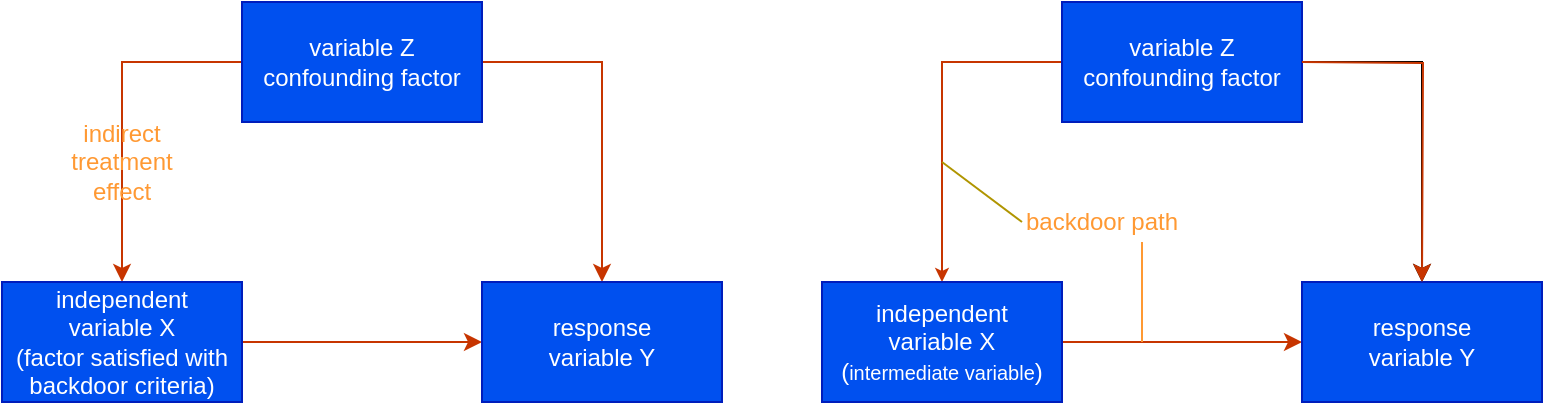 <mxfile>
    <diagram id="V1-1BHJdJVZW4U97r5Oe" name="Page-1">
        <mxGraphModel dx="352" dy="298" grid="1" gridSize="10" guides="1" tooltips="1" connect="1" arrows="1" fold="1" page="1" pageScale="1" pageWidth="850" pageHeight="1100" math="0" shadow="0">
            <root>
                <mxCell id="0"/>
                <mxCell id="1" parent="0"/>
                <mxCell id="9" style="edgeStyle=orthogonalEdgeStyle;rounded=0;orthogonalLoop=1;jettySize=auto;html=1;exitX=1;exitY=0.5;exitDx=0;exitDy=0;entryX=0.5;entryY=0;entryDx=0;entryDy=0;fillColor=#fa6800;strokeColor=#C73500;" edge="1" parent="1" source="2" target="6">
                    <mxGeometry relative="1" as="geometry"/>
                </mxCell>
                <mxCell id="10" style="edgeStyle=orthogonalEdgeStyle;rounded=0;orthogonalLoop=1;jettySize=auto;html=1;exitX=0;exitY=0.5;exitDx=0;exitDy=0;fillColor=#fa6800;strokeColor=#C73500;" edge="1" parent="1" source="2" target="4">
                    <mxGeometry relative="1" as="geometry"/>
                </mxCell>
                <mxCell id="2" value="variable Z&lt;br&gt;confounding factor" style="rounded=0;whiteSpace=wrap;html=1;fillColor=#0050ef;strokeColor=#001DBC;fontColor=#ffffff;" vertex="1" parent="1">
                    <mxGeometry x="190" y="90" width="120" height="60" as="geometry"/>
                </mxCell>
                <mxCell id="8" style="edgeStyle=orthogonalEdgeStyle;rounded=0;orthogonalLoop=1;jettySize=auto;html=1;exitX=1;exitY=0.5;exitDx=0;exitDy=0;entryX=0;entryY=0.5;entryDx=0;entryDy=0;fillColor=#fa6800;strokeColor=#C73500;" edge="1" parent="1" source="4" target="6">
                    <mxGeometry relative="1" as="geometry"/>
                </mxCell>
                <mxCell id="4" value="independent &lt;br&gt;variable X&lt;br&gt;(factor satisfied with backdoor criteria)" style="rounded=0;whiteSpace=wrap;html=1;fillColor=#0050ef;strokeColor=#001DBC;fontColor=#ffffff;" vertex="1" parent="1">
                    <mxGeometry x="70" y="230" width="120" height="60" as="geometry"/>
                </mxCell>
                <mxCell id="6" value="response &lt;br&gt;variable Y" style="rounded=0;whiteSpace=wrap;html=1;fillColor=#0050ef;strokeColor=#001DBC;fontColor=#ffffff;" vertex="1" parent="1">
                    <mxGeometry x="310" y="230" width="120" height="60" as="geometry"/>
                </mxCell>
                <mxCell id="11" style="edgeStyle=orthogonalEdgeStyle;rounded=0;orthogonalLoop=1;jettySize=auto;html=1;exitX=1;exitY=0.5;exitDx=0;exitDy=0;entryX=0.5;entryY=0;entryDx=0;entryDy=0;" edge="1" parent="1" source="13" target="16">
                    <mxGeometry relative="1" as="geometry"/>
                </mxCell>
                <mxCell id="19" style="edgeStyle=orthogonalEdgeStyle;rounded=0;orthogonalLoop=1;jettySize=auto;html=1;exitX=0;exitY=0.5;exitDx=0;exitDy=0;endSize=4;startSize=3;jumpSize=1;strokeColor=#C73500;fillColor=#fa6800;" edge="1" parent="1" source="13" target="15">
                    <mxGeometry relative="1" as="geometry"/>
                </mxCell>
                <mxCell id="13" value="variable Z&lt;br&gt;confounding factor" style="rounded=0;whiteSpace=wrap;html=1;fillColor=#0050ef;strokeColor=#001DBC;fontColor=#ffffff;" vertex="1" parent="1">
                    <mxGeometry x="600" y="90" width="120" height="60" as="geometry"/>
                </mxCell>
                <mxCell id="14" style="edgeStyle=orthogonalEdgeStyle;rounded=0;orthogonalLoop=1;jettySize=auto;html=1;exitX=1;exitY=0.5;exitDx=0;exitDy=0;entryX=0;entryY=0.5;entryDx=0;entryDy=0;fillColor=#fa6800;strokeColor=#C73500;" edge="1" parent="1" source="15" target="16">
                    <mxGeometry relative="1" as="geometry"/>
                </mxCell>
                <mxCell id="15" value="independent &lt;br&gt;variable X&lt;br&gt;(&lt;font style=&quot;font-size: 10px&quot;&gt;intermediate variable&lt;/font&gt;)" style="rounded=0;whiteSpace=wrap;html=1;fillColor=#0050ef;strokeColor=#001DBC;fontColor=#ffffff;" vertex="1" parent="1">
                    <mxGeometry x="480" y="230" width="120" height="60" as="geometry"/>
                </mxCell>
                <mxCell id="16" value="response &lt;br&gt;variable Y" style="rounded=0;whiteSpace=wrap;html=1;fillColor=#0050ef;strokeColor=#001DBC;fontColor=#ffffff;" vertex="1" parent="1">
                    <mxGeometry x="720" y="230" width="120" height="60" as="geometry"/>
                </mxCell>
                <mxCell id="21" style="edgeStyle=orthogonalEdgeStyle;rounded=0;orthogonalLoop=1;jettySize=auto;html=1;exitX=1;exitY=0.5;exitDx=0;exitDy=0;entryX=0.5;entryY=0;entryDx=0;entryDy=0;fillColor=#fa6800;strokeColor=#C73500;" edge="1" parent="1">
                    <mxGeometry relative="1" as="geometry">
                        <mxPoint x="720" y="120" as="sourcePoint"/>
                        <mxPoint x="780" y="230" as="targetPoint"/>
                    </mxGeometry>
                </mxCell>
                <mxCell id="22" value="&lt;font color=&quot;#ff9933&quot;&gt;indirect treatment effect&lt;/font&gt;" style="text;html=1;strokeColor=none;fillColor=none;align=center;verticalAlign=middle;whiteSpace=wrap;rounded=0;" vertex="1" parent="1">
                    <mxGeometry x="110" y="160" width="40" height="20" as="geometry"/>
                </mxCell>
                <mxCell id="25" value="&lt;font color=&quot;#ff9933&quot;&gt;backdoor path&lt;/font&gt;" style="text;html=1;align=center;verticalAlign=middle;whiteSpace=wrap;rounded=0;fontColor=#ffffff;" vertex="1" parent="1">
                    <mxGeometry x="580" y="190" width="80" height="20" as="geometry"/>
                </mxCell>
                <mxCell id="26" value="" style="endArrow=none;html=1;strokeColor=#B09500;entryX=0;entryY=0.5;entryDx=0;entryDy=0;fillColor=#e3c800;" edge="1" parent="1" target="25">
                    <mxGeometry width="50" height="50" relative="1" as="geometry">
                        <mxPoint x="540" y="170" as="sourcePoint"/>
                        <mxPoint x="650" y="170" as="targetPoint"/>
                    </mxGeometry>
                </mxCell>
                <mxCell id="28" value="" style="endArrow=none;html=1;fillColor=#647687;strokeColor=#FF9933;" edge="1" parent="1">
                    <mxGeometry width="50" height="50" relative="1" as="geometry">
                        <mxPoint x="640" y="260" as="sourcePoint"/>
                        <mxPoint x="640" y="210" as="targetPoint"/>
                    </mxGeometry>
                </mxCell>
            </root>
        </mxGraphModel>
    </diagram>
</mxfile>